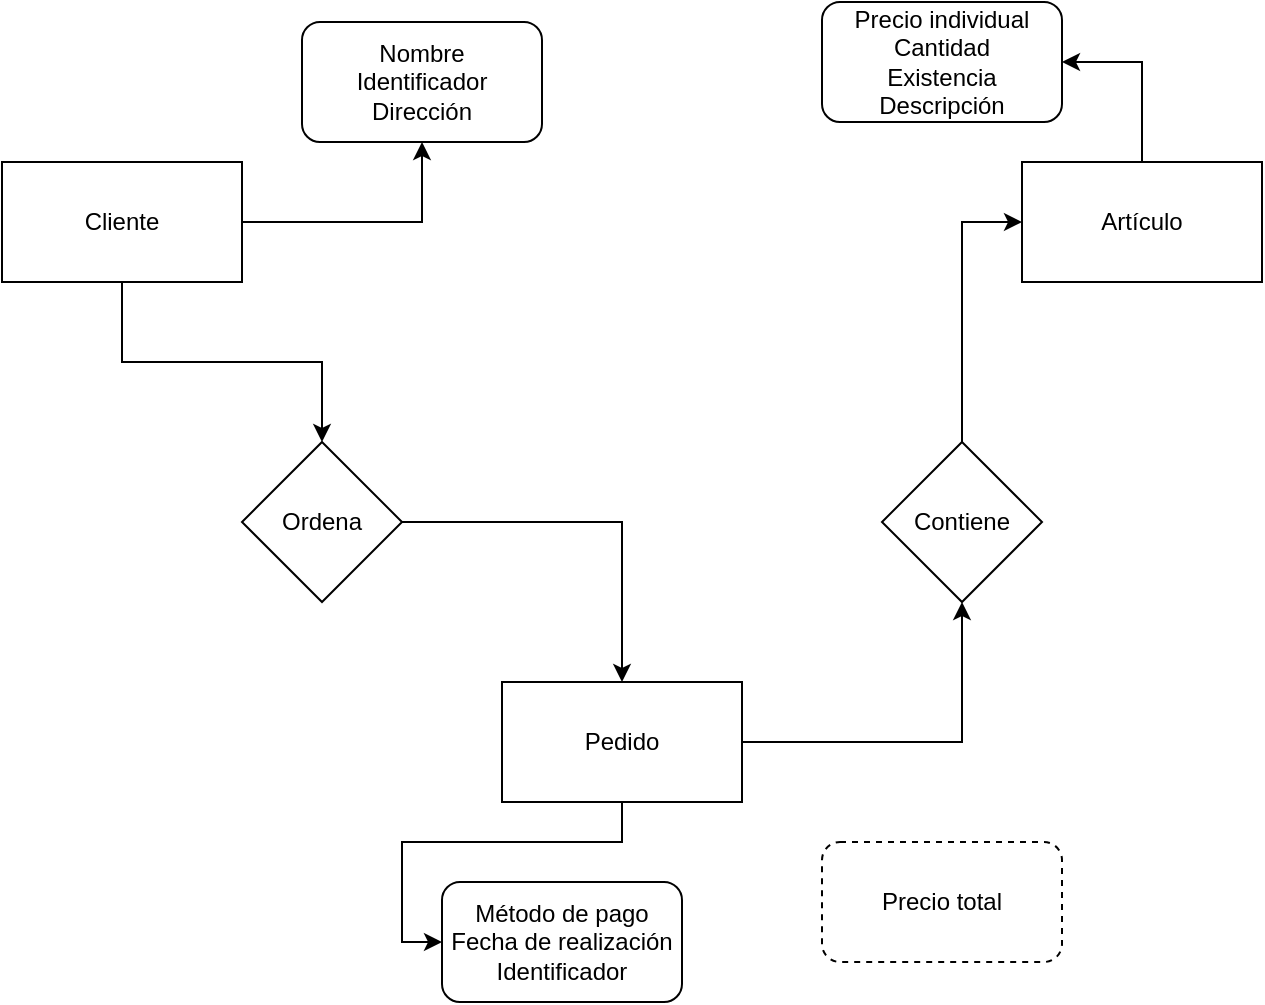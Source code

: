 <mxfile version="24.0.2" type="github">
  <diagram name="Page-1" id="4eeg_4o9ROHQ5qiyzCGl">
    <mxGraphModel dx="1050" dy="557" grid="1" gridSize="10" guides="1" tooltips="1" connect="1" arrows="1" fold="1" page="1" pageScale="1" pageWidth="850" pageHeight="1100" math="0" shadow="0">
      <root>
        <mxCell id="0" />
        <mxCell id="1" parent="0" />
        <mxCell id="-gCocvNBKhMVqKEbnnKS-12" style="edgeStyle=orthogonalEdgeStyle;rounded=0;orthogonalLoop=1;jettySize=auto;html=1;" edge="1" parent="1" source="-gCocvNBKhMVqKEbnnKS-1" target="-gCocvNBKhMVqKEbnnKS-6">
          <mxGeometry relative="1" as="geometry" />
        </mxCell>
        <mxCell id="-gCocvNBKhMVqKEbnnKS-16" style="edgeStyle=orthogonalEdgeStyle;rounded=0;orthogonalLoop=1;jettySize=auto;html=1;entryX=0.5;entryY=1;entryDx=0;entryDy=0;" edge="1" parent="1" source="-gCocvNBKhMVqKEbnnKS-1" target="-gCocvNBKhMVqKEbnnKS-8">
          <mxGeometry relative="1" as="geometry" />
        </mxCell>
        <mxCell id="-gCocvNBKhMVqKEbnnKS-1" value="Cliente" style="rounded=0;whiteSpace=wrap;html=1;" vertex="1" parent="1">
          <mxGeometry x="130" y="80" width="120" height="60" as="geometry" />
        </mxCell>
        <mxCell id="-gCocvNBKhMVqKEbnnKS-14" style="edgeStyle=orthogonalEdgeStyle;rounded=0;orthogonalLoop=1;jettySize=auto;html=1;entryX=0.5;entryY=1;entryDx=0;entryDy=0;" edge="1" parent="1" source="-gCocvNBKhMVqKEbnnKS-2" target="-gCocvNBKhMVqKEbnnKS-7">
          <mxGeometry relative="1" as="geometry" />
        </mxCell>
        <mxCell id="-gCocvNBKhMVqKEbnnKS-17" style="edgeStyle=orthogonalEdgeStyle;rounded=0;orthogonalLoop=1;jettySize=auto;html=1;entryX=0;entryY=0.5;entryDx=0;entryDy=0;" edge="1" parent="1" source="-gCocvNBKhMVqKEbnnKS-2" target="-gCocvNBKhMVqKEbnnKS-9">
          <mxGeometry relative="1" as="geometry" />
        </mxCell>
        <mxCell id="-gCocvNBKhMVqKEbnnKS-2" value="Pedido" style="rounded=0;whiteSpace=wrap;html=1;" vertex="1" parent="1">
          <mxGeometry x="380" y="340" width="120" height="60" as="geometry" />
        </mxCell>
        <mxCell id="-gCocvNBKhMVqKEbnnKS-20" style="edgeStyle=orthogonalEdgeStyle;rounded=0;orthogonalLoop=1;jettySize=auto;html=1;entryX=1;entryY=0.5;entryDx=0;entryDy=0;" edge="1" parent="1" source="-gCocvNBKhMVqKEbnnKS-3" target="-gCocvNBKhMVqKEbnnKS-10">
          <mxGeometry relative="1" as="geometry" />
        </mxCell>
        <mxCell id="-gCocvNBKhMVqKEbnnKS-3" value="Artículo" style="rounded=0;whiteSpace=wrap;html=1;" vertex="1" parent="1">
          <mxGeometry x="640" y="80" width="120" height="60" as="geometry" />
        </mxCell>
        <mxCell id="-gCocvNBKhMVqKEbnnKS-13" style="edgeStyle=orthogonalEdgeStyle;rounded=0;orthogonalLoop=1;jettySize=auto;html=1;" edge="1" parent="1" source="-gCocvNBKhMVqKEbnnKS-6" target="-gCocvNBKhMVqKEbnnKS-2">
          <mxGeometry relative="1" as="geometry" />
        </mxCell>
        <mxCell id="-gCocvNBKhMVqKEbnnKS-6" value="Ordena" style="rhombus;whiteSpace=wrap;html=1;" vertex="1" parent="1">
          <mxGeometry x="250" y="220" width="80" height="80" as="geometry" />
        </mxCell>
        <mxCell id="-gCocvNBKhMVqKEbnnKS-15" style="edgeStyle=orthogonalEdgeStyle;rounded=0;orthogonalLoop=1;jettySize=auto;html=1;entryX=0;entryY=0.5;entryDx=0;entryDy=0;" edge="1" parent="1" source="-gCocvNBKhMVqKEbnnKS-7" target="-gCocvNBKhMVqKEbnnKS-3">
          <mxGeometry relative="1" as="geometry" />
        </mxCell>
        <mxCell id="-gCocvNBKhMVqKEbnnKS-7" value="Contiene" style="rhombus;whiteSpace=wrap;html=1;" vertex="1" parent="1">
          <mxGeometry x="570" y="220" width="80" height="80" as="geometry" />
        </mxCell>
        <mxCell id="-gCocvNBKhMVqKEbnnKS-8" value="Nombre&lt;div&gt;Identificador&lt;/div&gt;&lt;div&gt;Dirección&lt;/div&gt;" style="rounded=1;whiteSpace=wrap;html=1;" vertex="1" parent="1">
          <mxGeometry x="280" y="10" width="120" height="60" as="geometry" />
        </mxCell>
        <mxCell id="-gCocvNBKhMVqKEbnnKS-9" value="&lt;div&gt;Método de pago&lt;/div&gt;&lt;div&gt;Fecha de realización&lt;/div&gt;&lt;div&gt;Identificador&lt;/div&gt;" style="rounded=1;whiteSpace=wrap;html=1;" vertex="1" parent="1">
          <mxGeometry x="350" y="440" width="120" height="60" as="geometry" />
        </mxCell>
        <mxCell id="-gCocvNBKhMVqKEbnnKS-10" value="Precio individual&lt;div&gt;Cantidad&lt;/div&gt;&lt;div&gt;Existencia&lt;/div&gt;&lt;div&gt;Descripción&lt;/div&gt;" style="rounded=1;whiteSpace=wrap;html=1;" vertex="1" parent="1">
          <mxGeometry x="540" width="120" height="60" as="geometry" />
        </mxCell>
        <mxCell id="-gCocvNBKhMVqKEbnnKS-11" value="Precio total" style="rounded=1;whiteSpace=wrap;html=1;dashed=1;" vertex="1" parent="1">
          <mxGeometry x="540" y="420" width="120" height="60" as="geometry" />
        </mxCell>
      </root>
    </mxGraphModel>
  </diagram>
</mxfile>
